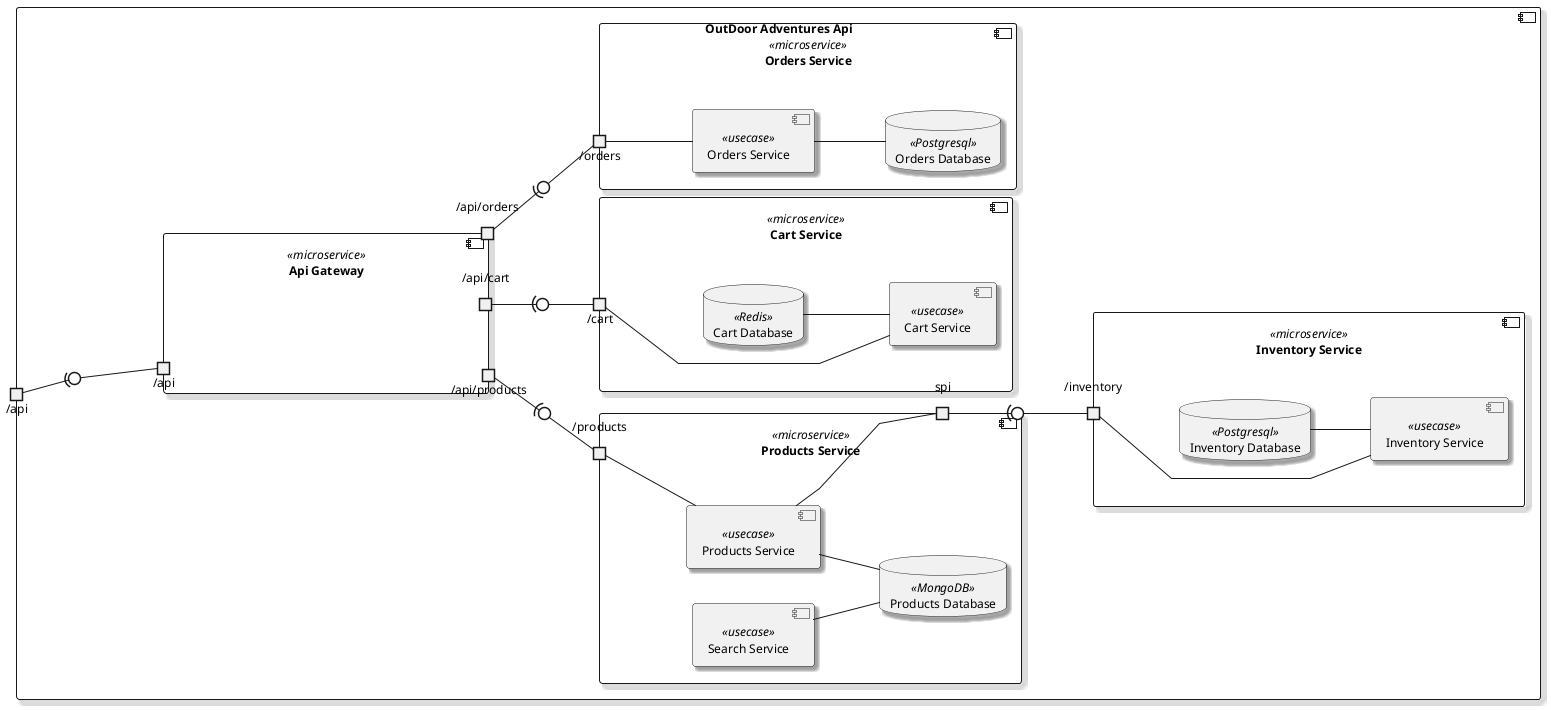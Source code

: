 @startuml
left to right direction
skinparam{
    lineType polyline
    shadowing true
    defaultFontName "Helvetica"
    defaultFontSize 12
    defaultFontColor #000000
}

component "OutDoor Adventures Api" as api {
    portIn "/api" as apiIn
    component "Api Gateway" <<microservice>> as gateway {
        portIn "/api" as gatewayIn
        portOut "/api/products" as productsOut
        portOut "/api/cart" as cartOut
        portOut "/api/orders" as ordersOut
    }
    component "Products Service" <<microservice>> as products {
        portIn "/products" as productsIn
        component "Search Service" <<usecase>> as searchService
        component "Products Service" <<usecase>> as productsService
        database "Products Database" <<MongoDB>> as productsDB
        portOut "spi" as inventorySpi
    }
    component "Cart Service" <<microservice>> as cart {
        portIn "/cart" as cartIn
        component "Cart Service" <<usecase>> as cartService
        database "Cart Database" <<Redis>> as cartDB
    }
    component "Inventory Service" <<microservice>> as inventory {
        portIn "/inventory" as inventoryIn
        component "Inventory Service" <<usecase>> as inventoryService
        database "Inventory Database" <<Postgresql>> as inventoryDB
    }
    component "Orders Service" <<microservice>> as orders {
        portIn "/orders" as ordersIn
        component "Orders Service" <<usecase>> as ordersService
        database "Orders Database" <<Postgresql>> as ordersDB
    }
}

apiIn -(0- gatewayIn

cartIn -r- cartService
cartService -u- cartDB

inventoryIn -r- inventoryService
inventoryService -u- inventoryDB

ordersIn -- ordersService
ordersService -- ordersDB

productsIn -- productsService
searchService -- productsDB
productsService -- productsDB

productsService -- inventorySpi
inventorySpi -(0- inventoryIn

productsOut -(0- productsIn
cartOut -(0- cartIn
ordersOut -(0- ordersIn
@enduml
